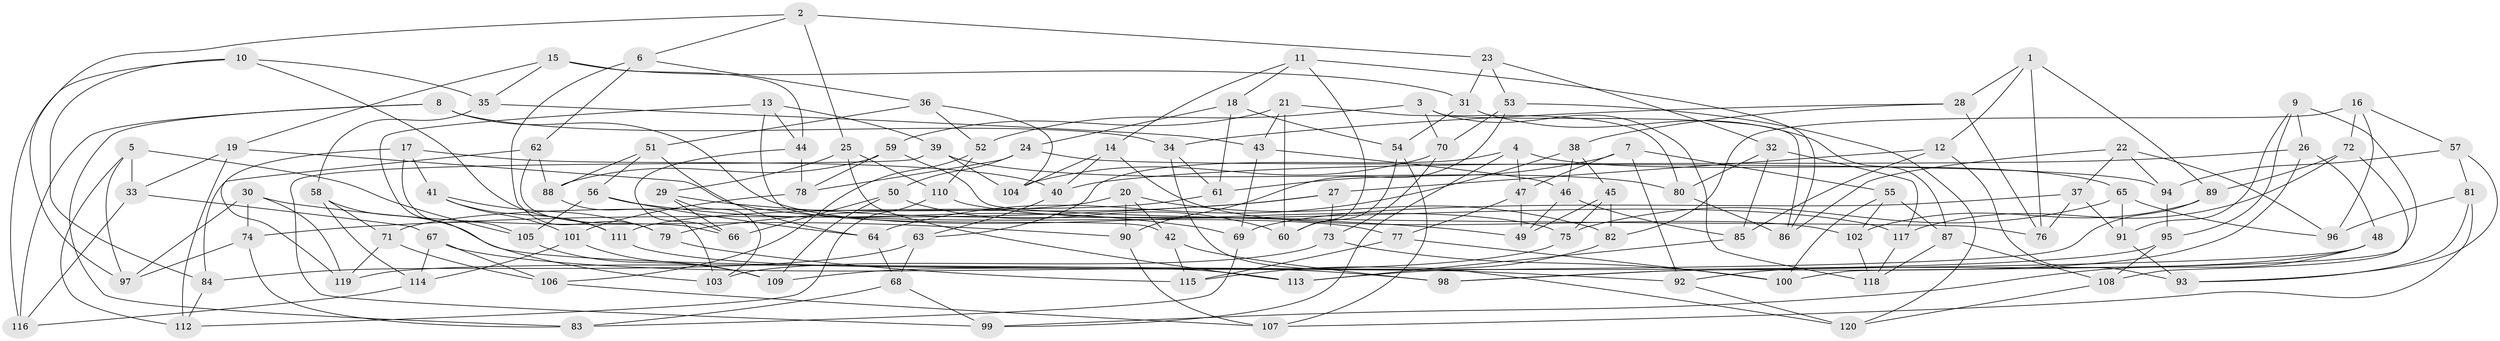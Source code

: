 // coarse degree distribution, {3: 0.058823529411764705, 4: 0.5411764705882353, 6: 0.29411764705882354, 5: 0.10588235294117647}
// Generated by graph-tools (version 1.1) at 2025/38/03/04/25 23:38:11]
// undirected, 120 vertices, 240 edges
graph export_dot {
  node [color=gray90,style=filled];
  1;
  2;
  3;
  4;
  5;
  6;
  7;
  8;
  9;
  10;
  11;
  12;
  13;
  14;
  15;
  16;
  17;
  18;
  19;
  20;
  21;
  22;
  23;
  24;
  25;
  26;
  27;
  28;
  29;
  30;
  31;
  32;
  33;
  34;
  35;
  36;
  37;
  38;
  39;
  40;
  41;
  42;
  43;
  44;
  45;
  46;
  47;
  48;
  49;
  50;
  51;
  52;
  53;
  54;
  55;
  56;
  57;
  58;
  59;
  60;
  61;
  62;
  63;
  64;
  65;
  66;
  67;
  68;
  69;
  70;
  71;
  72;
  73;
  74;
  75;
  76;
  77;
  78;
  79;
  80;
  81;
  82;
  83;
  84;
  85;
  86;
  87;
  88;
  89;
  90;
  91;
  92;
  93;
  94;
  95;
  96;
  97;
  98;
  99;
  100;
  101;
  102;
  103;
  104;
  105;
  106;
  107;
  108;
  109;
  110;
  111;
  112;
  113;
  114;
  115;
  116;
  117;
  118;
  119;
  120;
  1 -- 12;
  1 -- 76;
  1 -- 28;
  1 -- 89;
  2 -- 23;
  2 -- 25;
  2 -- 97;
  2 -- 6;
  3 -- 86;
  3 -- 52;
  3 -- 118;
  3 -- 70;
  4 -- 99;
  4 -- 63;
  4 -- 47;
  4 -- 65;
  5 -- 33;
  5 -- 97;
  5 -- 105;
  5 -- 112;
  6 -- 79;
  6 -- 62;
  6 -- 36;
  7 -- 61;
  7 -- 47;
  7 -- 92;
  7 -- 55;
  8 -- 116;
  8 -- 83;
  8 -- 34;
  8 -- 75;
  9 -- 91;
  9 -- 95;
  9 -- 26;
  9 -- 100;
  10 -- 116;
  10 -- 84;
  10 -- 35;
  10 -- 111;
  11 -- 14;
  11 -- 60;
  11 -- 18;
  11 -- 86;
  12 -- 93;
  12 -- 85;
  12 -- 27;
  13 -- 103;
  13 -- 44;
  13 -- 39;
  13 -- 42;
  14 -- 40;
  14 -- 104;
  14 -- 102;
  15 -- 35;
  15 -- 44;
  15 -- 31;
  15 -- 19;
  16 -- 82;
  16 -- 72;
  16 -- 96;
  16 -- 57;
  17 -- 40;
  17 -- 119;
  17 -- 41;
  17 -- 105;
  18 -- 24;
  18 -- 61;
  18 -- 54;
  19 -- 112;
  19 -- 33;
  19 -- 77;
  20 -- 82;
  20 -- 42;
  20 -- 90;
  20 -- 71;
  21 -- 80;
  21 -- 59;
  21 -- 60;
  21 -- 43;
  22 -- 94;
  22 -- 37;
  22 -- 86;
  22 -- 96;
  23 -- 31;
  23 -- 32;
  23 -- 53;
  24 -- 78;
  24 -- 50;
  24 -- 94;
  25 -- 110;
  25 -- 29;
  25 -- 113;
  26 -- 98;
  26 -- 40;
  26 -- 48;
  27 -- 79;
  27 -- 73;
  27 -- 74;
  28 -- 38;
  28 -- 76;
  28 -- 34;
  29 -- 49;
  29 -- 103;
  29 -- 66;
  30 -- 74;
  30 -- 119;
  30 -- 97;
  30 -- 90;
  31 -- 54;
  31 -- 87;
  32 -- 85;
  32 -- 117;
  32 -- 80;
  33 -- 67;
  33 -- 116;
  34 -- 120;
  34 -- 61;
  35 -- 58;
  35 -- 43;
  36 -- 104;
  36 -- 52;
  36 -- 51;
  37 -- 76;
  37 -- 91;
  37 -- 69;
  38 -- 64;
  38 -- 46;
  38 -- 45;
  39 -- 80;
  39 -- 99;
  39 -- 104;
  40 -- 63;
  41 -- 111;
  41 -- 101;
  41 -- 79;
  42 -- 115;
  42 -- 98;
  43 -- 46;
  43 -- 69;
  44 -- 66;
  44 -- 78;
  45 -- 82;
  45 -- 49;
  45 -- 75;
  46 -- 85;
  46 -- 49;
  47 -- 77;
  47 -- 49;
  48 -- 98;
  48 -- 99;
  48 -- 92;
  50 -- 66;
  50 -- 109;
  50 -- 60;
  51 -- 64;
  51 -- 88;
  51 -- 56;
  52 -- 110;
  52 -- 106;
  53 -- 90;
  53 -- 70;
  53 -- 120;
  54 -- 60;
  54 -- 107;
  55 -- 87;
  55 -- 100;
  55 -- 102;
  56 -- 105;
  56 -- 64;
  56 -- 69;
  57 -- 93;
  57 -- 94;
  57 -- 81;
  58 -- 92;
  58 -- 114;
  58 -- 71;
  59 -- 76;
  59 -- 78;
  59 -- 88;
  61 -- 111;
  62 -- 66;
  62 -- 88;
  62 -- 84;
  63 -- 84;
  63 -- 68;
  64 -- 68;
  65 -- 96;
  65 -- 75;
  65 -- 91;
  67 -- 106;
  67 -- 114;
  67 -- 98;
  68 -- 83;
  68 -- 99;
  69 -- 83;
  70 -- 104;
  70 -- 73;
  71 -- 106;
  71 -- 119;
  72 -- 108;
  72 -- 89;
  72 -- 117;
  73 -- 100;
  73 -- 103;
  74 -- 83;
  74 -- 97;
  75 -- 109;
  77 -- 115;
  77 -- 100;
  78 -- 101;
  79 -- 115;
  80 -- 86;
  81 -- 96;
  81 -- 93;
  81 -- 107;
  82 -- 115;
  84 -- 112;
  85 -- 113;
  87 -- 118;
  87 -- 108;
  88 -- 103;
  89 -- 113;
  89 -- 102;
  90 -- 107;
  91 -- 93;
  92 -- 120;
  94 -- 95;
  95 -- 119;
  95 -- 108;
  101 -- 114;
  101 -- 109;
  102 -- 118;
  105 -- 109;
  106 -- 107;
  108 -- 120;
  110 -- 117;
  110 -- 112;
  111 -- 113;
  114 -- 116;
  117 -- 118;
}
